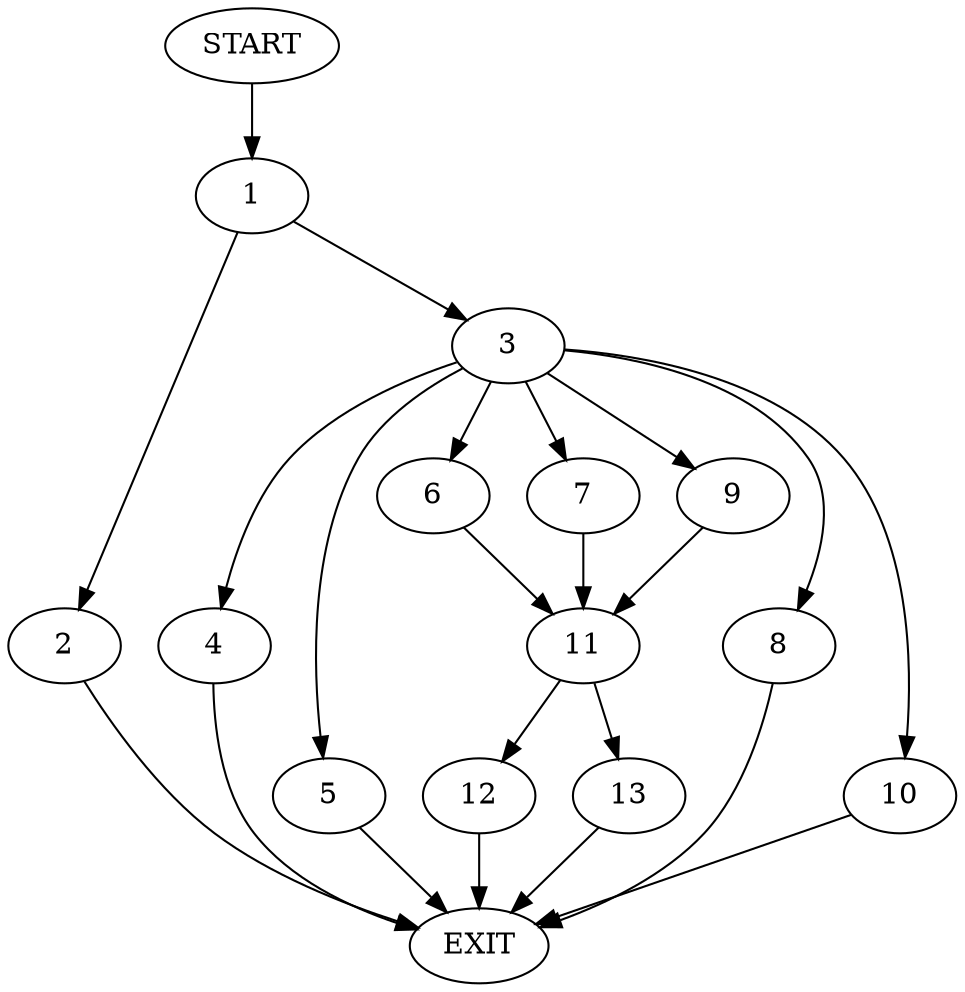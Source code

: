 digraph {
0 [label="START"]
14 [label="EXIT"]
0 -> 1
1 -> 2
1 -> 3
3 -> 4
3 -> 5
3 -> 6
3 -> 7
3 -> 8
3 -> 9
3 -> 10
2 -> 14
6 -> 11
7 -> 11
9 -> 11
4 -> 14
5 -> 14
10 -> 14
8 -> 14
11 -> 12
11 -> 13
13 -> 14
12 -> 14
}
